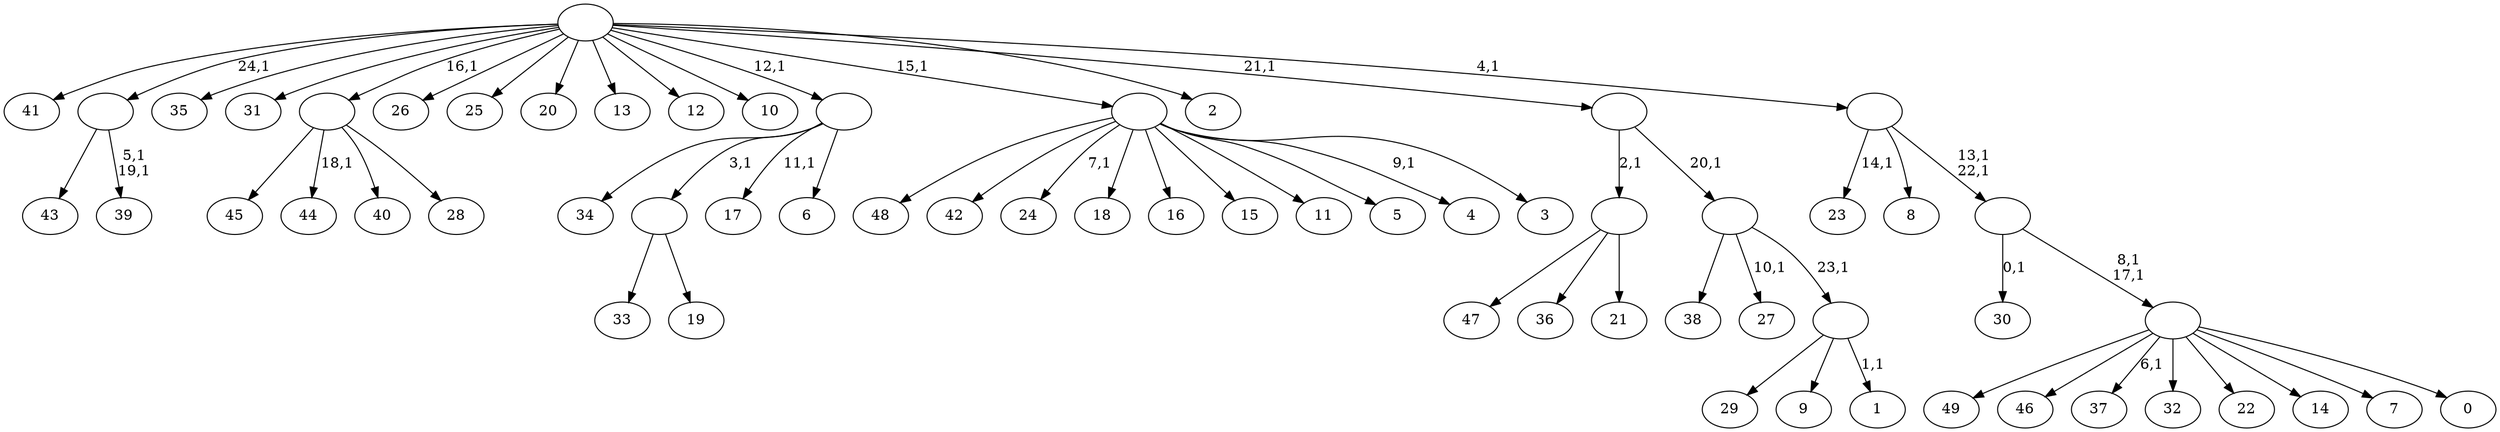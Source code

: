 digraph T {
	75 [label="49"]
	74 [label="48"]
	73 [label="47"]
	72 [label="46"]
	71 [label="45"]
	70 [label="44"]
	68 [label="43"]
	67 [label="42"]
	66 [label="41"]
	65 [label="40"]
	64 [label="39"]
	61 [label=""]
	60 [label="38"]
	59 [label="37"]
	57 [label="36"]
	56 [label="35"]
	55 [label="34"]
	54 [label="33"]
	53 [label="32"]
	52 [label="31"]
	51 [label="30"]
	49 [label="29"]
	48 [label="28"]
	47 [label=""]
	46 [label="27"]
	44 [label="26"]
	43 [label="25"]
	42 [label="24"]
	40 [label="23"]
	38 [label="22"]
	37 [label="21"]
	36 [label=""]
	35 [label="20"]
	34 [label="19"]
	33 [label=""]
	32 [label="18"]
	31 [label="17"]
	29 [label="16"]
	28 [label="15"]
	27 [label="14"]
	26 [label="13"]
	25 [label="12"]
	24 [label="11"]
	23 [label="10"]
	22 [label="9"]
	21 [label="8"]
	20 [label="7"]
	19 [label="6"]
	18 [label=""]
	17 [label="5"]
	16 [label="4"]
	14 [label="3"]
	13 [label=""]
	12 [label="2"]
	11 [label="1"]
	9 [label=""]
	8 [label=""]
	7 [label=""]
	6 [label="0"]
	5 [label=""]
	3 [label=""]
	1 [label=""]
	0 [label=""]
	61 -> 64 [label="5,1\n19,1"]
	61 -> 68 [label=""]
	47 -> 70 [label="18,1"]
	47 -> 71 [label=""]
	47 -> 65 [label=""]
	47 -> 48 [label=""]
	36 -> 73 [label=""]
	36 -> 57 [label=""]
	36 -> 37 [label=""]
	33 -> 54 [label=""]
	33 -> 34 [label=""]
	18 -> 31 [label="11,1"]
	18 -> 55 [label=""]
	18 -> 33 [label="3,1"]
	18 -> 19 [label=""]
	13 -> 16 [label="9,1"]
	13 -> 42 [label="7,1"]
	13 -> 74 [label=""]
	13 -> 67 [label=""]
	13 -> 32 [label=""]
	13 -> 29 [label=""]
	13 -> 28 [label=""]
	13 -> 24 [label=""]
	13 -> 17 [label=""]
	13 -> 14 [label=""]
	9 -> 11 [label="1,1"]
	9 -> 49 [label=""]
	9 -> 22 [label=""]
	8 -> 46 [label="10,1"]
	8 -> 60 [label=""]
	8 -> 9 [label="23,1"]
	7 -> 36 [label="2,1"]
	7 -> 8 [label="20,1"]
	5 -> 59 [label="6,1"]
	5 -> 75 [label=""]
	5 -> 72 [label=""]
	5 -> 53 [label=""]
	5 -> 38 [label=""]
	5 -> 27 [label=""]
	5 -> 20 [label=""]
	5 -> 6 [label=""]
	3 -> 5 [label="8,1\n17,1"]
	3 -> 51 [label="0,1"]
	1 -> 3 [label="13,1\n22,1"]
	1 -> 40 [label="14,1"]
	1 -> 21 [label=""]
	0 -> 66 [label=""]
	0 -> 61 [label="24,1"]
	0 -> 56 [label=""]
	0 -> 52 [label=""]
	0 -> 47 [label="16,1"]
	0 -> 44 [label=""]
	0 -> 43 [label=""]
	0 -> 35 [label=""]
	0 -> 26 [label=""]
	0 -> 25 [label=""]
	0 -> 23 [label=""]
	0 -> 18 [label="12,1"]
	0 -> 13 [label="15,1"]
	0 -> 12 [label=""]
	0 -> 7 [label="21,1"]
	0 -> 1 [label="4,1"]
}

